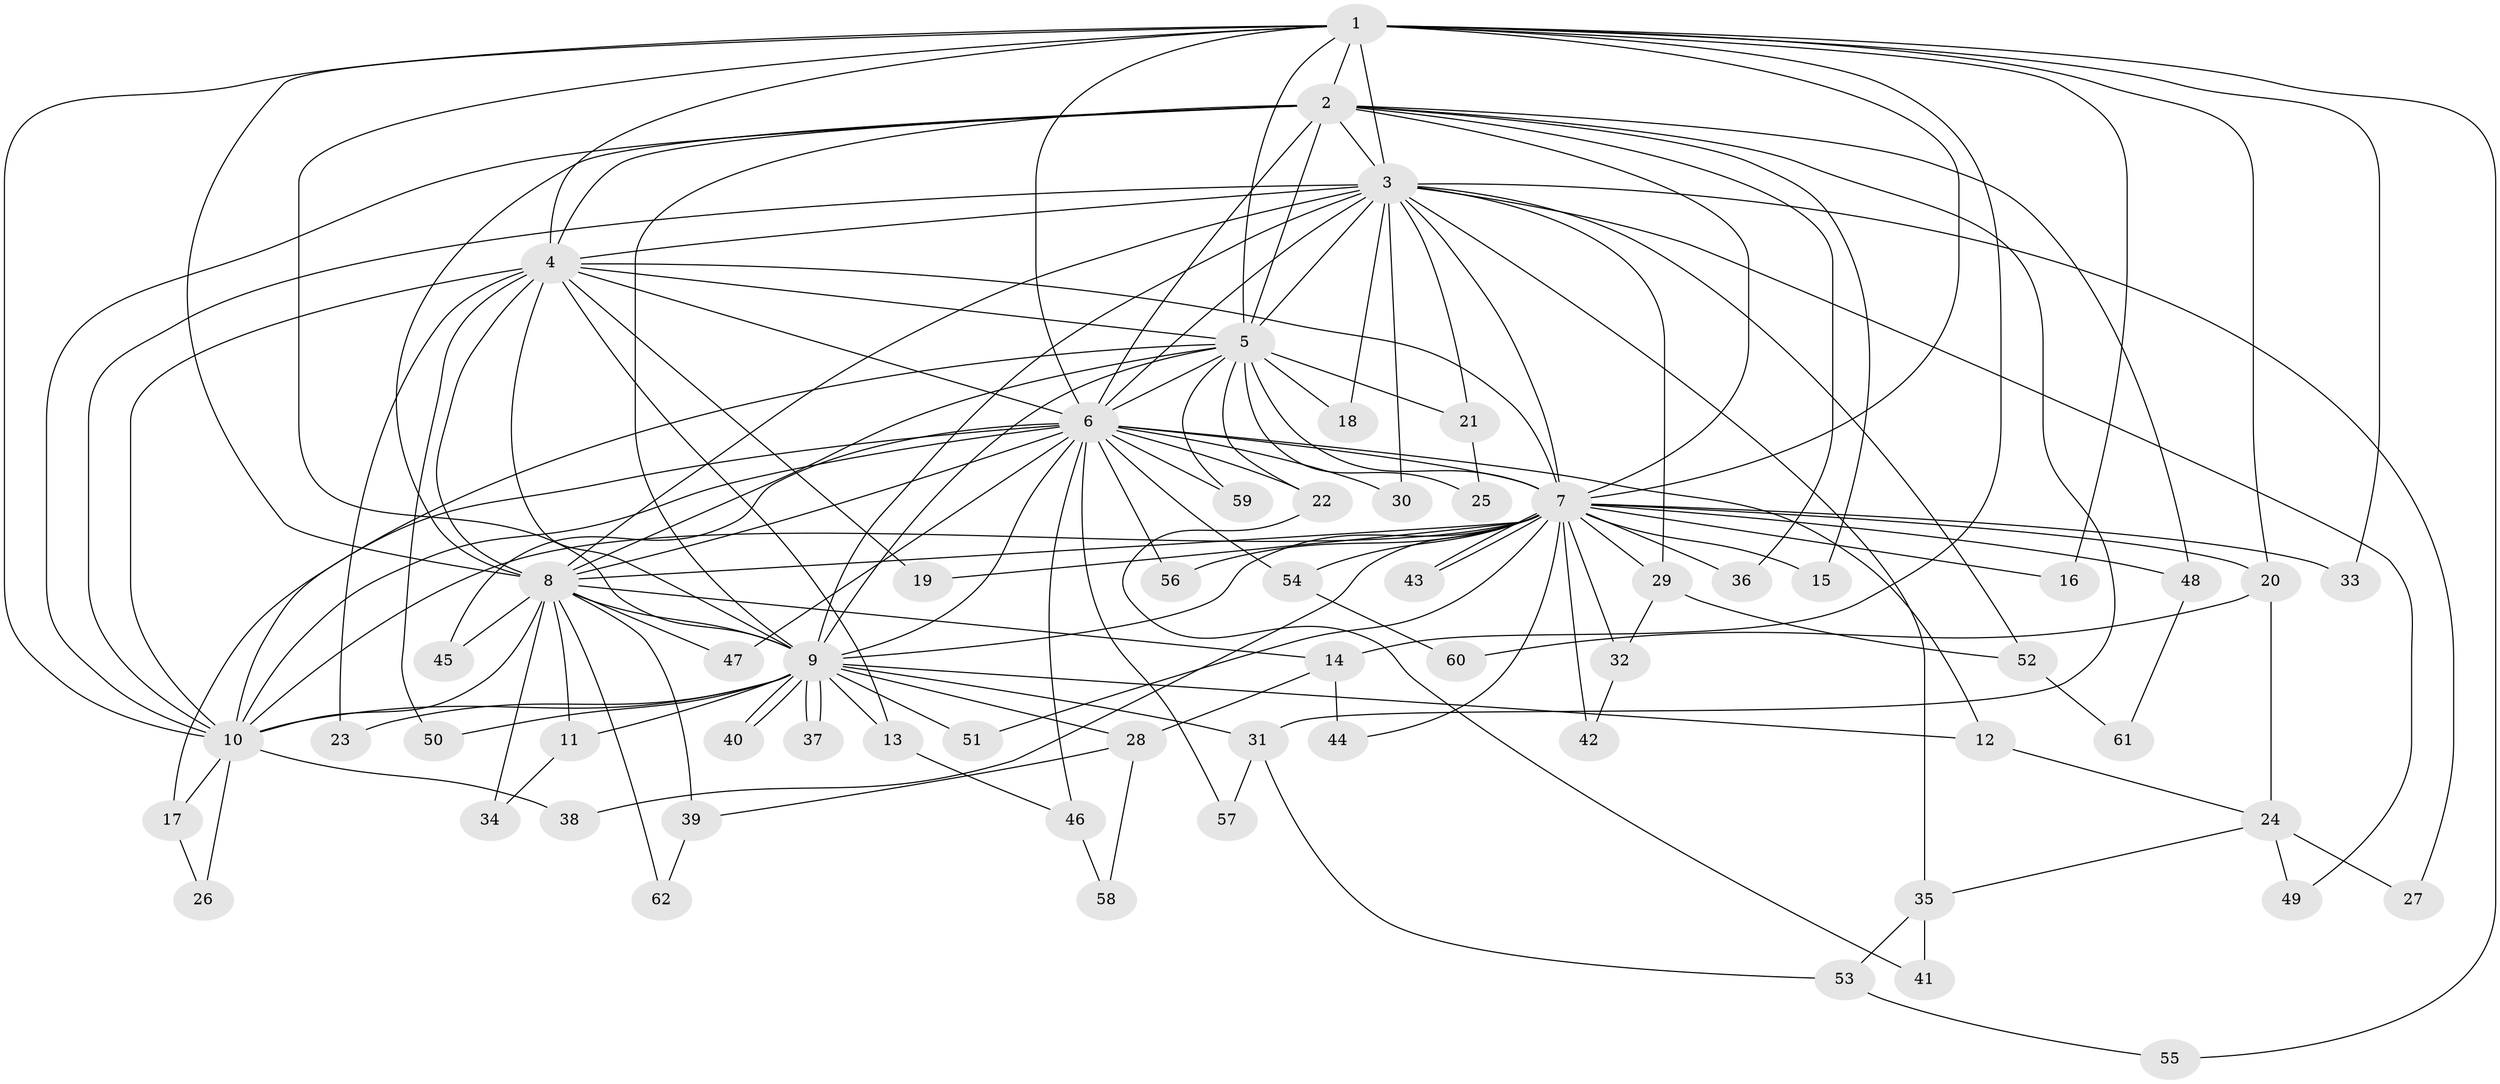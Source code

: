 // Generated by graph-tools (version 1.1) at 2025/35/03/09/25 02:35:13]
// undirected, 62 vertices, 149 edges
graph export_dot {
graph [start="1"]
  node [color=gray90,style=filled];
  1;
  2;
  3;
  4;
  5;
  6;
  7;
  8;
  9;
  10;
  11;
  12;
  13;
  14;
  15;
  16;
  17;
  18;
  19;
  20;
  21;
  22;
  23;
  24;
  25;
  26;
  27;
  28;
  29;
  30;
  31;
  32;
  33;
  34;
  35;
  36;
  37;
  38;
  39;
  40;
  41;
  42;
  43;
  44;
  45;
  46;
  47;
  48;
  49;
  50;
  51;
  52;
  53;
  54;
  55;
  56;
  57;
  58;
  59;
  60;
  61;
  62;
  1 -- 2;
  1 -- 3;
  1 -- 4;
  1 -- 5;
  1 -- 6;
  1 -- 7;
  1 -- 8;
  1 -- 9;
  1 -- 10;
  1 -- 14;
  1 -- 16;
  1 -- 20;
  1 -- 33;
  1 -- 55;
  2 -- 3;
  2 -- 4;
  2 -- 5;
  2 -- 6;
  2 -- 7;
  2 -- 8;
  2 -- 9;
  2 -- 10;
  2 -- 15;
  2 -- 31;
  2 -- 36;
  2 -- 48;
  3 -- 4;
  3 -- 5;
  3 -- 6;
  3 -- 7;
  3 -- 8;
  3 -- 9;
  3 -- 10;
  3 -- 18;
  3 -- 21;
  3 -- 27;
  3 -- 29;
  3 -- 30;
  3 -- 35;
  3 -- 49;
  3 -- 52;
  4 -- 5;
  4 -- 6;
  4 -- 7;
  4 -- 8;
  4 -- 9;
  4 -- 10;
  4 -- 13;
  4 -- 19;
  4 -- 23;
  4 -- 50;
  5 -- 6;
  5 -- 7;
  5 -- 8;
  5 -- 9;
  5 -- 10;
  5 -- 18;
  5 -- 21;
  5 -- 22;
  5 -- 25;
  5 -- 59;
  6 -- 7;
  6 -- 8;
  6 -- 9;
  6 -- 10;
  6 -- 12;
  6 -- 17;
  6 -- 22;
  6 -- 30;
  6 -- 45;
  6 -- 46;
  6 -- 47;
  6 -- 54;
  6 -- 56;
  6 -- 57;
  6 -- 59;
  7 -- 8;
  7 -- 9;
  7 -- 10;
  7 -- 15;
  7 -- 16;
  7 -- 19;
  7 -- 20;
  7 -- 29;
  7 -- 32;
  7 -- 33;
  7 -- 36;
  7 -- 38;
  7 -- 42;
  7 -- 43;
  7 -- 43;
  7 -- 44;
  7 -- 48;
  7 -- 51;
  7 -- 54;
  7 -- 56;
  8 -- 9;
  8 -- 10;
  8 -- 11;
  8 -- 14;
  8 -- 34;
  8 -- 39;
  8 -- 45;
  8 -- 47;
  8 -- 62;
  9 -- 10;
  9 -- 11;
  9 -- 12;
  9 -- 13;
  9 -- 23;
  9 -- 28;
  9 -- 31;
  9 -- 37;
  9 -- 37;
  9 -- 40;
  9 -- 40;
  9 -- 50;
  9 -- 51;
  10 -- 17;
  10 -- 26;
  10 -- 38;
  11 -- 34;
  12 -- 24;
  13 -- 46;
  14 -- 28;
  14 -- 44;
  17 -- 26;
  20 -- 24;
  20 -- 60;
  21 -- 25;
  22 -- 41;
  24 -- 27;
  24 -- 35;
  24 -- 49;
  28 -- 39;
  28 -- 58;
  29 -- 32;
  29 -- 52;
  31 -- 53;
  31 -- 57;
  32 -- 42;
  35 -- 41;
  35 -- 53;
  39 -- 62;
  46 -- 58;
  48 -- 61;
  52 -- 61;
  53 -- 55;
  54 -- 60;
}
